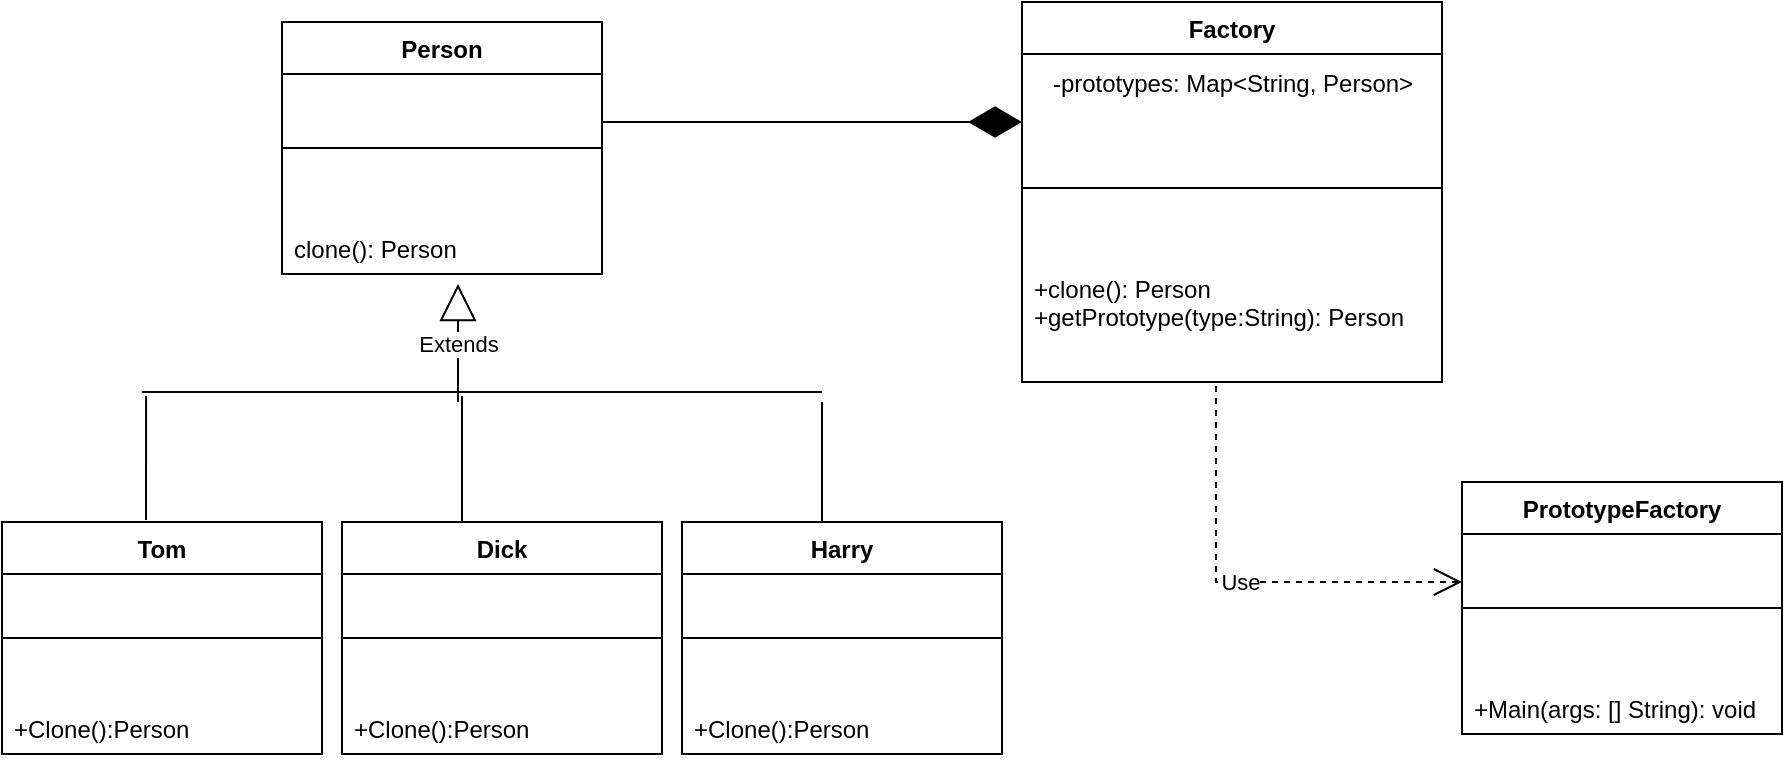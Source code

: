 <mxfile version="26.1.3">
  <diagram name="Página-1" id="sBUXVZyzEPE1HrLfA7ka">
    <mxGraphModel dx="1707" dy="500" grid="1" gridSize="10" guides="1" tooltips="1" connect="1" arrows="1" fold="1" page="1" pageScale="1" pageWidth="827" pageHeight="1169" math="0" shadow="0">
      <root>
        <mxCell id="0" />
        <mxCell id="1" parent="0" />
        <mxCell id="yekVJp_Jw-dM0RH70xi5-1" value="Person" style="swimlane;fontStyle=1;align=center;verticalAlign=top;childLayout=stackLayout;horizontal=1;startSize=26;horizontalStack=0;resizeParent=1;resizeParentMax=0;resizeLast=0;collapsible=1;marginBottom=0;whiteSpace=wrap;html=1;" vertex="1" parent="1">
          <mxGeometry x="120" y="50" width="160" height="126" as="geometry" />
        </mxCell>
        <mxCell id="yekVJp_Jw-dM0RH70xi5-3" value="" style="line;strokeWidth=1;fillColor=none;align=left;verticalAlign=middle;spacingTop=-1;spacingLeft=3;spacingRight=3;rotatable=0;labelPosition=right;points=[];portConstraint=eastwest;strokeColor=inherit;" vertex="1" parent="yekVJp_Jw-dM0RH70xi5-1">
          <mxGeometry y="26" width="160" height="74" as="geometry" />
        </mxCell>
        <mxCell id="yekVJp_Jw-dM0RH70xi5-4" value="clone(): Person" style="text;strokeColor=none;fillColor=none;align=left;verticalAlign=top;spacingLeft=4;spacingRight=4;overflow=hidden;rotatable=0;points=[[0,0.5],[1,0.5]];portConstraint=eastwest;whiteSpace=wrap;html=1;" vertex="1" parent="yekVJp_Jw-dM0RH70xi5-1">
          <mxGeometry y="100" width="160" height="26" as="geometry" />
        </mxCell>
        <mxCell id="yekVJp_Jw-dM0RH70xi5-5" value="Extends" style="endArrow=block;endSize=16;endFill=0;html=1;rounded=0;entryX=0.55;entryY=1.192;entryDx=0;entryDy=0;entryPerimeter=0;" edge="1" parent="1" target="yekVJp_Jw-dM0RH70xi5-4">
          <mxGeometry width="160" relative="1" as="geometry">
            <mxPoint x="208" y="240" as="sourcePoint" />
            <mxPoint x="260" y="220" as="targetPoint" />
          </mxGeometry>
        </mxCell>
        <mxCell id="yekVJp_Jw-dM0RH70xi5-8" value="" style="line;strokeWidth=1;rotatable=0;dashed=0;labelPosition=right;align=left;verticalAlign=middle;spacingTop=0;spacingLeft=6;points=[];portConstraint=eastwest;" vertex="1" parent="1">
          <mxGeometry x="50" y="230" width="340" height="10" as="geometry" />
        </mxCell>
        <mxCell id="yekVJp_Jw-dM0RH70xi5-9" value="Tom" style="swimlane;fontStyle=1;align=center;verticalAlign=top;childLayout=stackLayout;horizontal=1;startSize=26;horizontalStack=0;resizeParent=1;resizeParentMax=0;resizeLast=0;collapsible=1;marginBottom=0;whiteSpace=wrap;html=1;" vertex="1" parent="1">
          <mxGeometry x="-20" y="300" width="160" height="116" as="geometry" />
        </mxCell>
        <mxCell id="yekVJp_Jw-dM0RH70xi5-11" value="" style="line;strokeWidth=1;fillColor=none;align=left;verticalAlign=middle;spacingTop=-1;spacingLeft=3;spacingRight=3;rotatable=0;labelPosition=right;points=[];portConstraint=eastwest;strokeColor=inherit;" vertex="1" parent="yekVJp_Jw-dM0RH70xi5-9">
          <mxGeometry y="26" width="160" height="64" as="geometry" />
        </mxCell>
        <mxCell id="yekVJp_Jw-dM0RH70xi5-12" value="+Clone():Person" style="text;strokeColor=none;fillColor=none;align=left;verticalAlign=top;spacingLeft=4;spacingRight=4;overflow=hidden;rotatable=0;points=[[0,0.5],[1,0.5]];portConstraint=eastwest;whiteSpace=wrap;html=1;" vertex="1" parent="yekVJp_Jw-dM0RH70xi5-9">
          <mxGeometry y="90" width="160" height="26" as="geometry" />
        </mxCell>
        <mxCell id="yekVJp_Jw-dM0RH70xi5-13" value="Dick" style="swimlane;fontStyle=1;align=center;verticalAlign=top;childLayout=stackLayout;horizontal=1;startSize=26;horizontalStack=0;resizeParent=1;resizeParentMax=0;resizeLast=0;collapsible=1;marginBottom=0;whiteSpace=wrap;html=1;" vertex="1" parent="1">
          <mxGeometry x="150" y="300" width="160" height="116" as="geometry" />
        </mxCell>
        <mxCell id="yekVJp_Jw-dM0RH70xi5-15" value="" style="line;strokeWidth=1;fillColor=none;align=left;verticalAlign=middle;spacingTop=-1;spacingLeft=3;spacingRight=3;rotatable=0;labelPosition=right;points=[];portConstraint=eastwest;strokeColor=inherit;" vertex="1" parent="yekVJp_Jw-dM0RH70xi5-13">
          <mxGeometry y="26" width="160" height="64" as="geometry" />
        </mxCell>
        <mxCell id="yekVJp_Jw-dM0RH70xi5-16" value="+Clone():Person" style="text;strokeColor=none;fillColor=none;align=left;verticalAlign=top;spacingLeft=4;spacingRight=4;overflow=hidden;rotatable=0;points=[[0,0.5],[1,0.5]];portConstraint=eastwest;whiteSpace=wrap;html=1;" vertex="1" parent="yekVJp_Jw-dM0RH70xi5-13">
          <mxGeometry y="90" width="160" height="26" as="geometry" />
        </mxCell>
        <mxCell id="yekVJp_Jw-dM0RH70xi5-17" value="Harry" style="swimlane;fontStyle=1;align=center;verticalAlign=top;childLayout=stackLayout;horizontal=1;startSize=26;horizontalStack=0;resizeParent=1;resizeParentMax=0;resizeLast=0;collapsible=1;marginBottom=0;whiteSpace=wrap;html=1;" vertex="1" parent="1">
          <mxGeometry x="320" y="300" width="160" height="116" as="geometry" />
        </mxCell>
        <mxCell id="yekVJp_Jw-dM0RH70xi5-19" value="" style="line;strokeWidth=1;fillColor=none;align=left;verticalAlign=middle;spacingTop=-1;spacingLeft=3;spacingRight=3;rotatable=0;labelPosition=right;points=[];portConstraint=eastwest;strokeColor=inherit;" vertex="1" parent="yekVJp_Jw-dM0RH70xi5-17">
          <mxGeometry y="26" width="160" height="64" as="geometry" />
        </mxCell>
        <mxCell id="yekVJp_Jw-dM0RH70xi5-20" value="+Clone():Person" style="text;strokeColor=none;fillColor=none;align=left;verticalAlign=top;spacingLeft=4;spacingRight=4;overflow=hidden;rotatable=0;points=[[0,0.5],[1,0.5]];portConstraint=eastwest;whiteSpace=wrap;html=1;" vertex="1" parent="yekVJp_Jw-dM0RH70xi5-17">
          <mxGeometry y="90" width="160" height="26" as="geometry" />
        </mxCell>
        <mxCell id="yekVJp_Jw-dM0RH70xi5-21" value="Factory" style="swimlane;fontStyle=1;align=center;verticalAlign=top;childLayout=stackLayout;horizontal=1;startSize=26;horizontalStack=0;resizeParent=1;resizeParentMax=0;resizeLast=0;collapsible=1;marginBottom=0;whiteSpace=wrap;html=1;" vertex="1" parent="1">
          <mxGeometry x="490" y="40" width="210" height="190" as="geometry" />
        </mxCell>
        <mxCell id="yekVJp_Jw-dM0RH70xi5-24" value="-prototypes: Map&amp;lt;String, Person&amp;gt;" style="text;html=1;align=center;verticalAlign=middle;resizable=0;points=[];autosize=1;strokeColor=none;fillColor=none;" vertex="1" parent="yekVJp_Jw-dM0RH70xi5-21">
          <mxGeometry y="26" width="210" height="30" as="geometry" />
        </mxCell>
        <mxCell id="yekVJp_Jw-dM0RH70xi5-22" value="" style="line;strokeWidth=1;fillColor=none;align=left;verticalAlign=middle;spacingTop=-1;spacingLeft=3;spacingRight=3;rotatable=0;labelPosition=right;points=[];portConstraint=eastwest;strokeColor=inherit;" vertex="1" parent="yekVJp_Jw-dM0RH70xi5-21">
          <mxGeometry y="56" width="210" height="74" as="geometry" />
        </mxCell>
        <mxCell id="yekVJp_Jw-dM0RH70xi5-23" value="+clone(): Person&lt;div&gt;+getPrototype(type:String): Person&lt;/div&gt;" style="text;strokeColor=none;fillColor=none;align=left;verticalAlign=top;spacingLeft=4;spacingRight=4;overflow=hidden;rotatable=0;points=[[0,0.5],[1,0.5]];portConstraint=eastwest;whiteSpace=wrap;html=1;" vertex="1" parent="yekVJp_Jw-dM0RH70xi5-21">
          <mxGeometry y="130" width="210" height="60" as="geometry" />
        </mxCell>
        <mxCell id="yekVJp_Jw-dM0RH70xi5-25" value="" style="endArrow=none;html=1;rounded=0;entryX=0.006;entryY=0.7;entryDx=0;entryDy=0;entryPerimeter=0;" edge="1" parent="1" target="yekVJp_Jw-dM0RH70xi5-8">
          <mxGeometry width="50" height="50" relative="1" as="geometry">
            <mxPoint x="52" y="299" as="sourcePoint" />
            <mxPoint x="440" y="240" as="targetPoint" />
          </mxGeometry>
        </mxCell>
        <mxCell id="yekVJp_Jw-dM0RH70xi5-26" value="" style="endArrow=none;html=1;rounded=0;" edge="1" parent="1">
          <mxGeometry width="50" height="50" relative="1" as="geometry">
            <mxPoint x="390" y="300" as="sourcePoint" />
            <mxPoint x="390" y="240" as="targetPoint" />
          </mxGeometry>
        </mxCell>
        <mxCell id="yekVJp_Jw-dM0RH70xi5-27" value="" style="endArrow=none;html=1;rounded=0;entryX=0.006;entryY=0.7;entryDx=0;entryDy=0;entryPerimeter=0;" edge="1" parent="1">
          <mxGeometry width="50" height="50" relative="1" as="geometry">
            <mxPoint x="210" y="300" as="sourcePoint" />
            <mxPoint x="210" y="237" as="targetPoint" />
          </mxGeometry>
        </mxCell>
        <mxCell id="yekVJp_Jw-dM0RH70xi5-28" value="" style="endArrow=diamondThin;endFill=1;endSize=24;html=1;rounded=0;" edge="1" parent="1">
          <mxGeometry width="160" relative="1" as="geometry">
            <mxPoint x="280" y="100" as="sourcePoint" />
            <mxPoint x="490" y="100" as="targetPoint" />
          </mxGeometry>
        </mxCell>
        <mxCell id="yekVJp_Jw-dM0RH70xi5-29" value="PrototypeFactory" style="swimlane;fontStyle=1;align=center;verticalAlign=top;childLayout=stackLayout;horizontal=1;startSize=26;horizontalStack=0;resizeParent=1;resizeParentMax=0;resizeLast=0;collapsible=1;marginBottom=0;whiteSpace=wrap;html=1;" vertex="1" parent="1">
          <mxGeometry x="710" y="280" width="160" height="126" as="geometry" />
        </mxCell>
        <mxCell id="yekVJp_Jw-dM0RH70xi5-30" value="" style="line;strokeWidth=1;fillColor=none;align=left;verticalAlign=middle;spacingTop=-1;spacingLeft=3;spacingRight=3;rotatable=0;labelPosition=right;points=[];portConstraint=eastwest;strokeColor=inherit;" vertex="1" parent="yekVJp_Jw-dM0RH70xi5-29">
          <mxGeometry y="26" width="160" height="74" as="geometry" />
        </mxCell>
        <mxCell id="yekVJp_Jw-dM0RH70xi5-31" value="+Main(args: [] String): void" style="text;strokeColor=none;fillColor=none;align=left;verticalAlign=top;spacingLeft=4;spacingRight=4;overflow=hidden;rotatable=0;points=[[0,0.5],[1,0.5]];portConstraint=eastwest;whiteSpace=wrap;html=1;" vertex="1" parent="yekVJp_Jw-dM0RH70xi5-29">
          <mxGeometry y="100" width="160" height="26" as="geometry" />
        </mxCell>
        <mxCell id="yekVJp_Jw-dM0RH70xi5-32" value="Use" style="endArrow=open;endSize=12;dashed=1;html=1;rounded=0;exitX=0.462;exitY=1.033;exitDx=0;exitDy=0;exitPerimeter=0;" edge="1" parent="1" source="yekVJp_Jw-dM0RH70xi5-23">
          <mxGeometry width="160" relative="1" as="geometry">
            <mxPoint x="330" y="260" as="sourcePoint" />
            <mxPoint x="710" y="330" as="targetPoint" />
            <Array as="points">
              <mxPoint x="587" y="330" />
            </Array>
          </mxGeometry>
        </mxCell>
      </root>
    </mxGraphModel>
  </diagram>
</mxfile>
